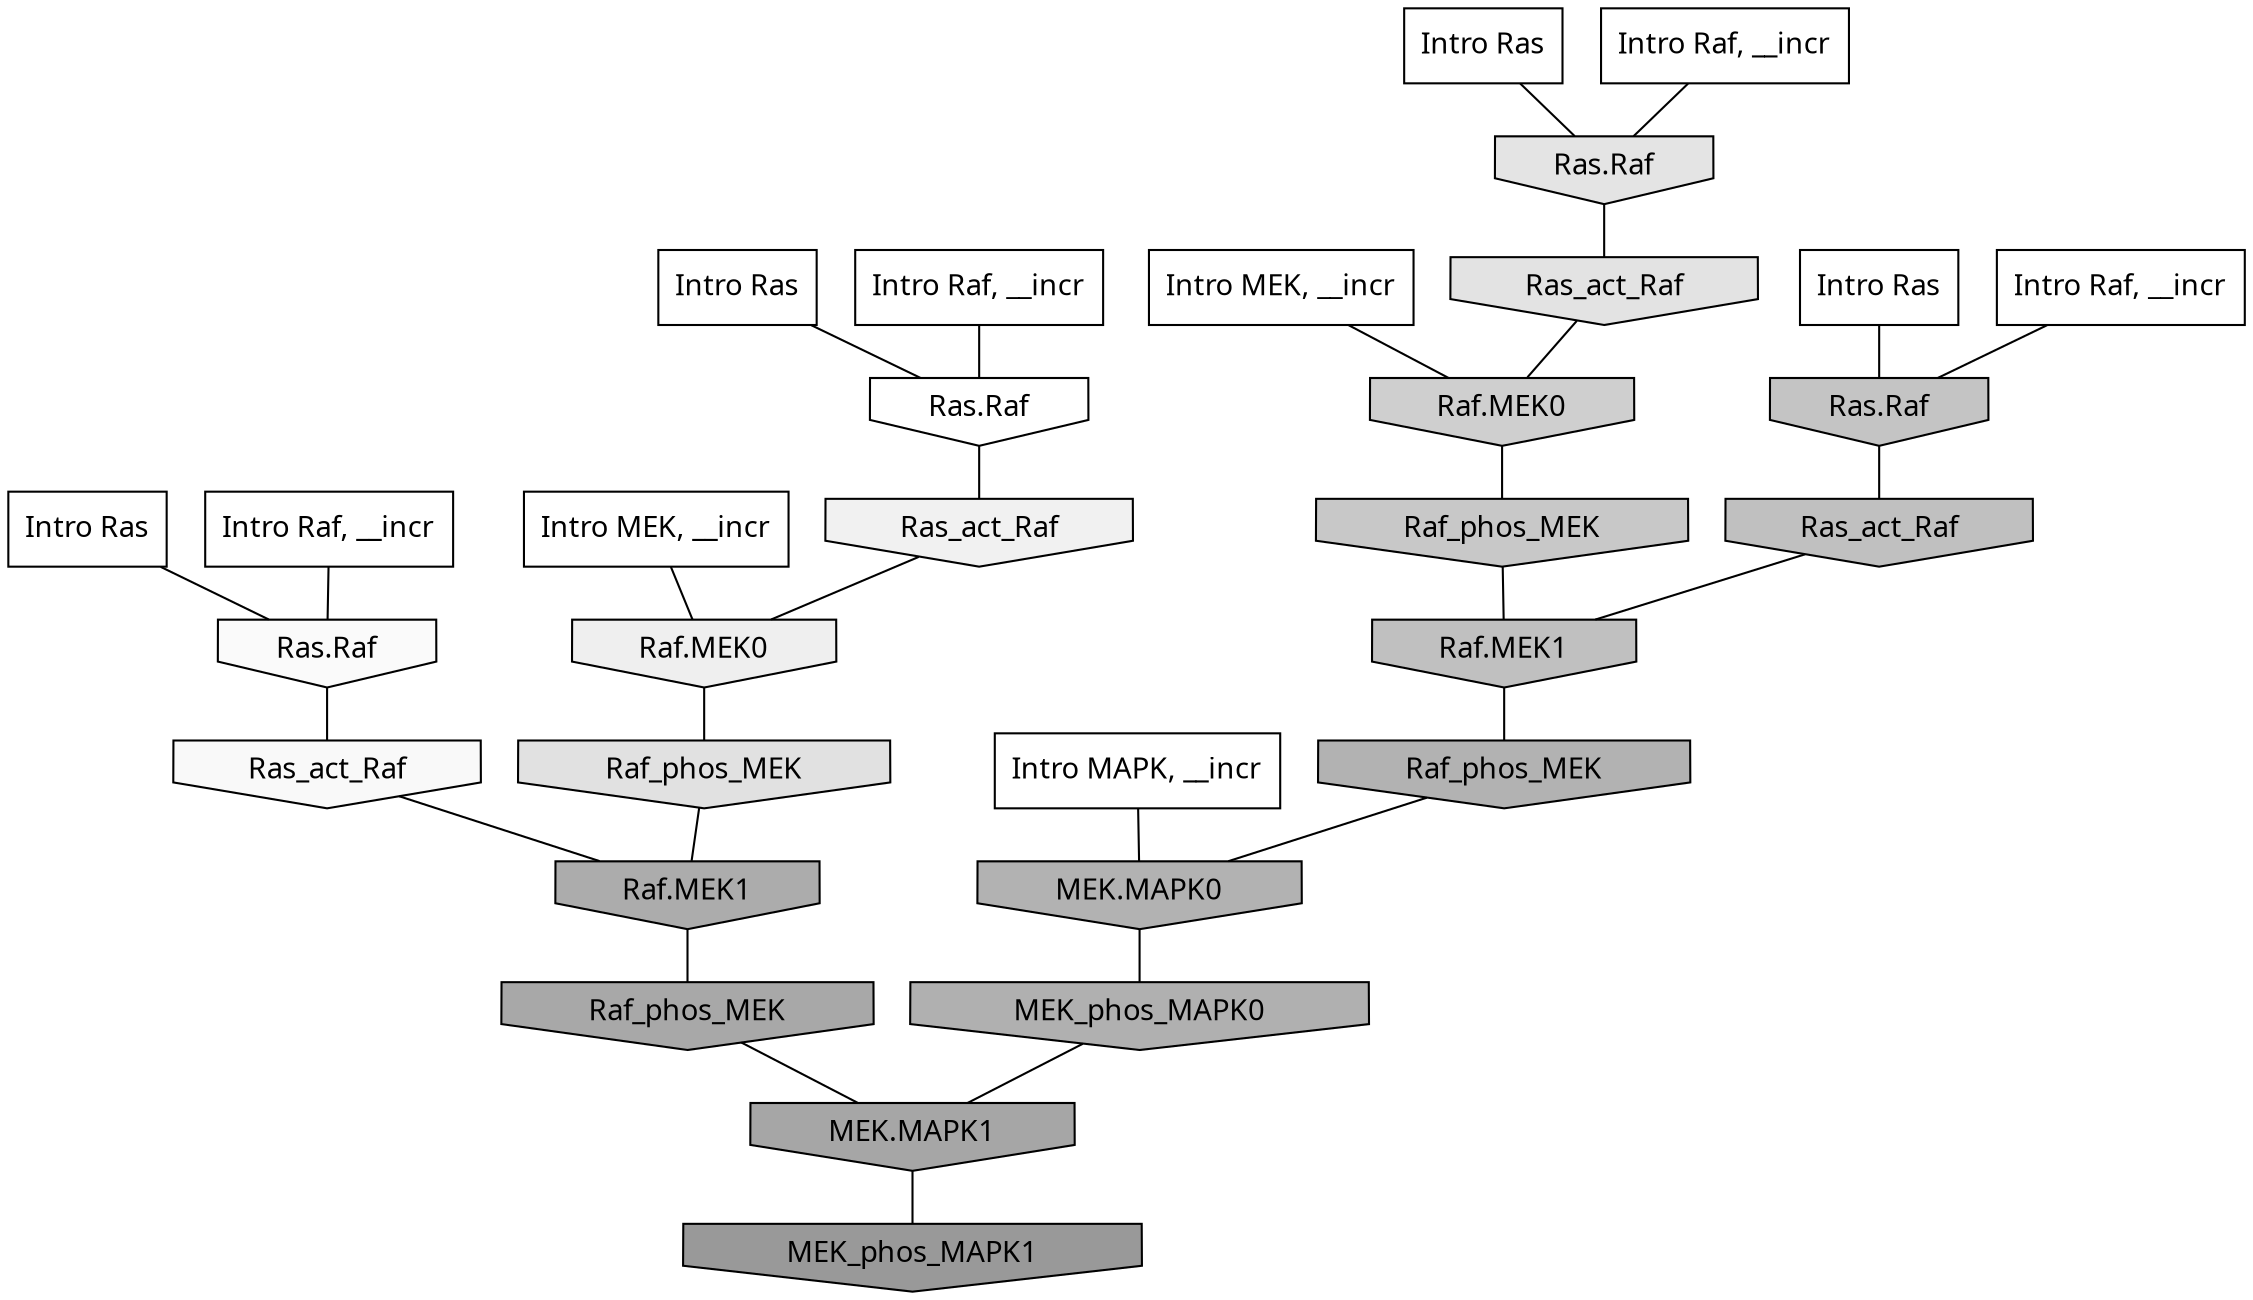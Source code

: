 digraph G{
  rankdir="TB";
  ranksep=0.30;
  node [fontname="CMU Serif"];
  edge [fontname="CMU Serif"];
  
  33 [label="Intro Ras", shape=rectangle, style=filled, fillcolor="0.000 0.000 1.000"]
  
  45 [label="Intro Ras", shape=rectangle, style=filled, fillcolor="0.000 0.000 1.000"]
  
  87 [label="Intro Ras", shape=rectangle, style=filled, fillcolor="0.000 0.000 1.000"]
  
  92 [label="Intro Ras", shape=rectangle, style=filled, fillcolor="0.000 0.000 1.000"]
  
  160 [label="Intro Raf, __incr", shape=rectangle, style=filled, fillcolor="0.000 0.000 1.000"]
  
  421 [label="Intro Raf, __incr", shape=rectangle, style=filled, fillcolor="0.000 0.000 1.000"]
  
  862 [label="Intro Raf, __incr", shape=rectangle, style=filled, fillcolor="0.000 0.000 1.000"]
  
  983 [label="Intro Raf, __incr", shape=rectangle, style=filled, fillcolor="0.000 0.000 1.000"]
  
  1634 [label="Intro MEK, __incr", shape=rectangle, style=filled, fillcolor="0.000 0.000 1.000"]
  
  1836 [label="Intro MEK, __incr", shape=rectangle, style=filled, fillcolor="0.000 0.000 1.000"]
  
  2815 [label="Intro MAPK, __incr", shape=rectangle, style=filled, fillcolor="0.000 0.000 1.000"]
  
  3241 [label="Ras.Raf", shape=invhouse, style=filled, fillcolor="0.000 0.000 1.000"]
  
  3426 [label="Ras.Raf", shape=invhouse, style=filled, fillcolor="0.000 0.000 0.979"]
  
  3447 [label="Ras_act_Raf", shape=invhouse, style=filled, fillcolor="0.000 0.000 0.976"]
  
  3693 [label="Ras_act_Raf", shape=invhouse, style=filled, fillcolor="0.000 0.000 0.945"]
  
  3815 [label="Raf.MEK0", shape=invhouse, style=filled, fillcolor="0.000 0.000 0.935"]
  
  4439 [label="Ras.Raf", shape=invhouse, style=filled, fillcolor="0.000 0.000 0.893"]
  
  4505 [label="Ras_act_Raf", shape=invhouse, style=filled, fillcolor="0.000 0.000 0.889"]
  
  4583 [label="Raf_phos_MEK", shape=invhouse, style=filled, fillcolor="0.000 0.000 0.882"]
  
  5772 [label="Raf.MEK0", shape=invhouse, style=filled, fillcolor="0.000 0.000 0.812"]
  
  6366 [label="Raf_phos_MEK", shape=invhouse, style=filled, fillcolor="0.000 0.000 0.782"]
  
  6724 [label="Ras.Raf", shape=invhouse, style=filled, fillcolor="0.000 0.000 0.767"]
  
  7157 [label="Ras_act_Raf", shape=invhouse, style=filled, fillcolor="0.000 0.000 0.753"]
  
  7159 [label="Raf.MEK1", shape=invhouse, style=filled, fillcolor="0.000 0.000 0.753"]
  
  8869 [label="Raf_phos_MEK", shape=invhouse, style=filled, fillcolor="0.000 0.000 0.698"]
  
  8875 [label="MEK.MAPK0", shape=invhouse, style=filled, fillcolor="0.000 0.000 0.698"]
  
  9258 [label="MEK_phos_MAPK0", shape=invhouse, style=filled, fillcolor="0.000 0.000 0.688"]
  
  10010 [label="Raf.MEK1", shape=invhouse, style=filled, fillcolor="0.000 0.000 0.672"]
  
  10603 [label="Raf_phos_MEK", shape=invhouse, style=filled, fillcolor="0.000 0.000 0.658"]
  
  11030 [label="MEK.MAPK1", shape=invhouse, style=filled, fillcolor="0.000 0.000 0.649"]
  
  13936 [label="MEK_phos_MAPK1", shape=invhouse, style=filled, fillcolor="0.000 0.000 0.600"]
  
  
  11030 -> 13936 [dir=none, color="0.000 0.000 0.000"] 
  10603 -> 11030 [dir=none, color="0.000 0.000 0.000"] 
  10010 -> 10603 [dir=none, color="0.000 0.000 0.000"] 
  9258 -> 11030 [dir=none, color="0.000 0.000 0.000"] 
  8875 -> 9258 [dir=none, color="0.000 0.000 0.000"] 
  8869 -> 8875 [dir=none, color="0.000 0.000 0.000"] 
  7159 -> 8869 [dir=none, color="0.000 0.000 0.000"] 
  7157 -> 7159 [dir=none, color="0.000 0.000 0.000"] 
  6724 -> 7157 [dir=none, color="0.000 0.000 0.000"] 
  6366 -> 7159 [dir=none, color="0.000 0.000 0.000"] 
  5772 -> 6366 [dir=none, color="0.000 0.000 0.000"] 
  4583 -> 10010 [dir=none, color="0.000 0.000 0.000"] 
  4505 -> 5772 [dir=none, color="0.000 0.000 0.000"] 
  4439 -> 4505 [dir=none, color="0.000 0.000 0.000"] 
  3815 -> 4583 [dir=none, color="0.000 0.000 0.000"] 
  3693 -> 3815 [dir=none, color="0.000 0.000 0.000"] 
  3447 -> 10010 [dir=none, color="0.000 0.000 0.000"] 
  3426 -> 3447 [dir=none, color="0.000 0.000 0.000"] 
  3241 -> 3693 [dir=none, color="0.000 0.000 0.000"] 
  2815 -> 8875 [dir=none, color="0.000 0.000 0.000"] 
  1836 -> 5772 [dir=none, color="0.000 0.000 0.000"] 
  1634 -> 3815 [dir=none, color="0.000 0.000 0.000"] 
  983 -> 3426 [dir=none, color="0.000 0.000 0.000"] 
  862 -> 3241 [dir=none, color="0.000 0.000 0.000"] 
  421 -> 4439 [dir=none, color="0.000 0.000 0.000"] 
  160 -> 6724 [dir=none, color="0.000 0.000 0.000"] 
  92 -> 6724 [dir=none, color="0.000 0.000 0.000"] 
  87 -> 4439 [dir=none, color="0.000 0.000 0.000"] 
  45 -> 3241 [dir=none, color="0.000 0.000 0.000"] 
  33 -> 3426 [dir=none, color="0.000 0.000 0.000"] 
  
  }
